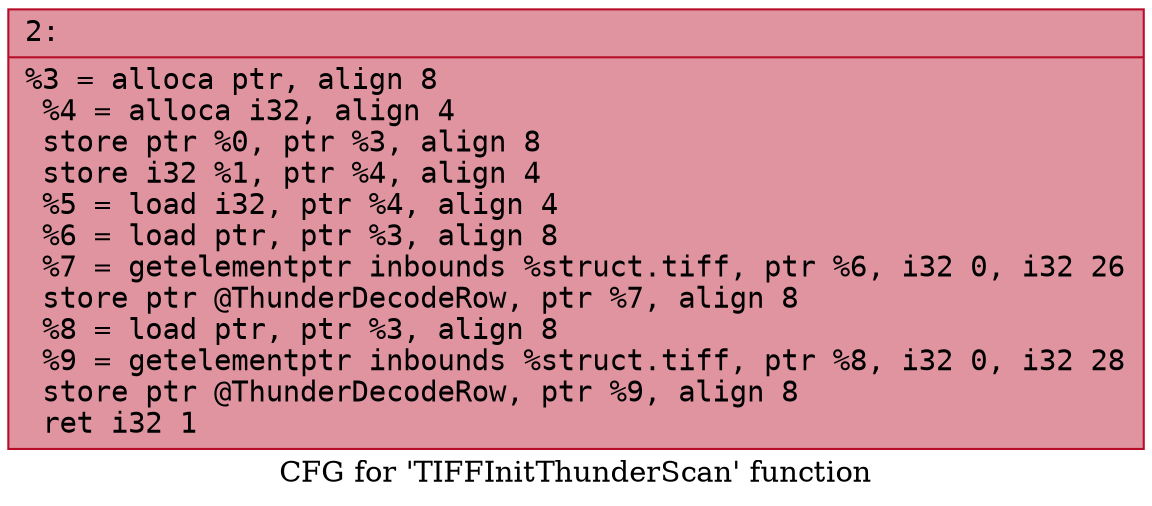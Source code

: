 digraph "CFG for 'TIFFInitThunderScan' function" {
	label="CFG for 'TIFFInitThunderScan' function";

	Node0x600002569f90 [shape=record,color="#b70d28ff", style=filled, fillcolor="#b70d2870" fontname="Courier",label="{2:\l|  %3 = alloca ptr, align 8\l  %4 = alloca i32, align 4\l  store ptr %0, ptr %3, align 8\l  store i32 %1, ptr %4, align 4\l  %5 = load i32, ptr %4, align 4\l  %6 = load ptr, ptr %3, align 8\l  %7 = getelementptr inbounds %struct.tiff, ptr %6, i32 0, i32 26\l  store ptr @ThunderDecodeRow, ptr %7, align 8\l  %8 = load ptr, ptr %3, align 8\l  %9 = getelementptr inbounds %struct.tiff, ptr %8, i32 0, i32 28\l  store ptr @ThunderDecodeRow, ptr %9, align 8\l  ret i32 1\l}"];
}
